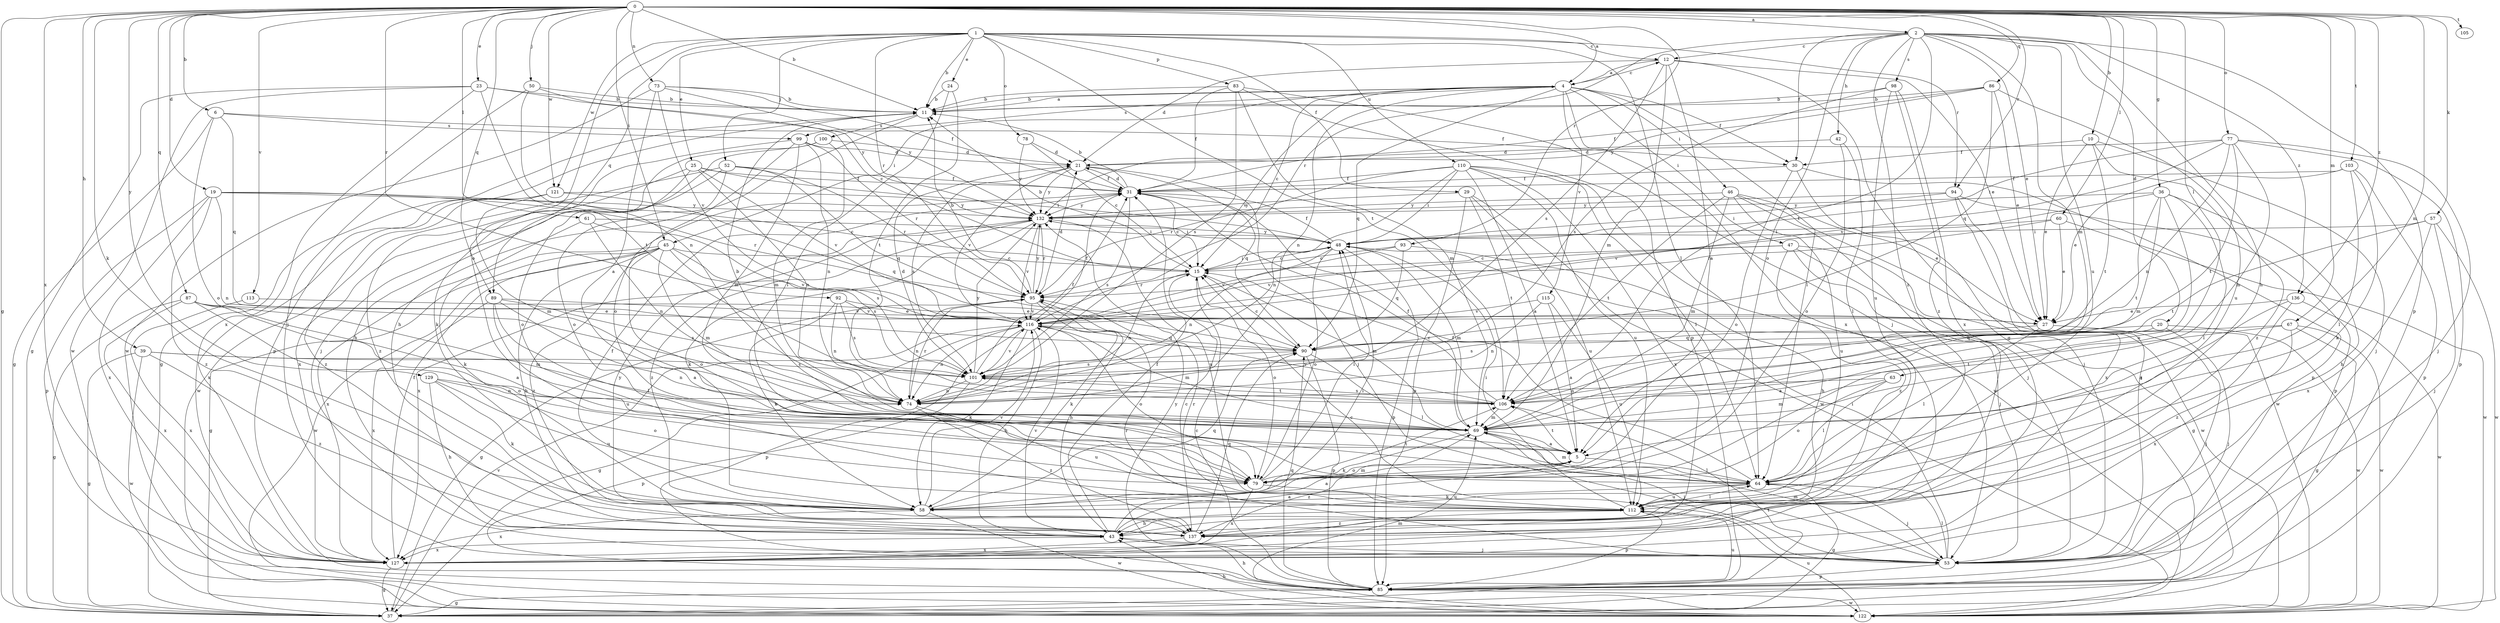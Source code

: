 strict digraph  {
0;
1;
2;
4;
5;
6;
10;
11;
12;
15;
19;
20;
21;
23;
24;
25;
27;
29;
30;
31;
36;
37;
39;
42;
43;
45;
46;
47;
48;
50;
52;
53;
57;
58;
60;
61;
63;
64;
67;
69;
73;
74;
77;
78;
79;
83;
85;
86;
87;
89;
90;
92;
93;
94;
95;
98;
99;
100;
101;
103;
105;
106;
110;
112;
113;
115;
116;
121;
122;
127;
129;
132;
136;
137;
0 -> 2  [label=a];
0 -> 4  [label=a];
0 -> 6  [label=b];
0 -> 10  [label=b];
0 -> 11  [label=b];
0 -> 19  [label=d];
0 -> 23  [label=e];
0 -> 36  [label=g];
0 -> 37  [label=g];
0 -> 39  [label=h];
0 -> 45  [label=i];
0 -> 50  [label=j];
0 -> 57  [label=k];
0 -> 58  [label=k];
0 -> 60  [label=l];
0 -> 61  [label=l];
0 -> 63  [label=l];
0 -> 67  [label=m];
0 -> 69  [label=m];
0 -> 73  [label=n];
0 -> 77  [label=o];
0 -> 86  [label=q];
0 -> 87  [label=q];
0 -> 89  [label=q];
0 -> 92  [label=r];
0 -> 93  [label=r];
0 -> 94  [label=r];
0 -> 103  [label=t];
0 -> 105  [label=t];
0 -> 113  [label=v];
0 -> 121  [label=w];
0 -> 127  [label=x];
0 -> 129  [label=y];
0 -> 136  [label=z];
1 -> 11  [label=b];
1 -> 12  [label=c];
1 -> 24  [label=e];
1 -> 25  [label=e];
1 -> 29  [label=f];
1 -> 52  [label=j];
1 -> 64  [label=l];
1 -> 78  [label=o];
1 -> 79  [label=o];
1 -> 83  [label=p];
1 -> 89  [label=q];
1 -> 94  [label=r];
1 -> 95  [label=r];
1 -> 106  [label=t];
1 -> 110  [label=u];
1 -> 121  [label=w];
2 -> 12  [label=c];
2 -> 20  [label=d];
2 -> 27  [label=e];
2 -> 30  [label=f];
2 -> 42  [label=h];
2 -> 43  [label=h];
2 -> 69  [label=m];
2 -> 79  [label=o];
2 -> 85  [label=p];
2 -> 95  [label=r];
2 -> 98  [label=s];
2 -> 106  [label=t];
2 -> 112  [label=u];
2 -> 136  [label=z];
2 -> 137  [label=z];
4 -> 11  [label=b];
4 -> 12  [label=c];
4 -> 15  [label=c];
4 -> 30  [label=f];
4 -> 45  [label=i];
4 -> 46  [label=i];
4 -> 47  [label=i];
4 -> 64  [label=l];
4 -> 74  [label=n];
4 -> 90  [label=q];
4 -> 99  [label=s];
4 -> 115  [label=v];
4 -> 116  [label=v];
4 -> 127  [label=x];
5 -> 64  [label=l];
5 -> 79  [label=o];
5 -> 106  [label=t];
5 -> 137  [label=z];
6 -> 30  [label=f];
6 -> 37  [label=g];
6 -> 79  [label=o];
6 -> 90  [label=q];
6 -> 99  [label=s];
10 -> 27  [label=e];
10 -> 30  [label=f];
10 -> 53  [label=j];
10 -> 106  [label=t];
10 -> 137  [label=z];
11 -> 4  [label=a];
11 -> 37  [label=g];
11 -> 43  [label=h];
11 -> 85  [label=p];
11 -> 100  [label=s];
12 -> 4  [label=a];
12 -> 5  [label=a];
12 -> 21  [label=d];
12 -> 27  [label=e];
12 -> 37  [label=g];
12 -> 69  [label=m];
12 -> 101  [label=s];
15 -> 11  [label=b];
15 -> 48  [label=i];
15 -> 69  [label=m];
15 -> 74  [label=n];
15 -> 79  [label=o];
15 -> 95  [label=r];
19 -> 15  [label=c];
19 -> 74  [label=n];
19 -> 85  [label=p];
19 -> 95  [label=r];
19 -> 127  [label=x];
19 -> 132  [label=y];
19 -> 137  [label=z];
20 -> 5  [label=a];
20 -> 53  [label=j];
20 -> 90  [label=q];
20 -> 122  [label=w];
21 -> 31  [label=f];
21 -> 53  [label=j];
21 -> 90  [label=q];
21 -> 101  [label=s];
21 -> 116  [label=v];
21 -> 132  [label=y];
23 -> 11  [label=b];
23 -> 37  [label=g];
23 -> 106  [label=t];
23 -> 122  [label=w];
23 -> 127  [label=x];
23 -> 132  [label=y];
24 -> 11  [label=b];
24 -> 64  [label=l];
24 -> 106  [label=t];
25 -> 31  [label=f];
25 -> 48  [label=i];
25 -> 74  [label=n];
25 -> 79  [label=o];
25 -> 116  [label=v];
25 -> 137  [label=z];
27 -> 53  [label=j];
27 -> 64  [label=l];
27 -> 101  [label=s];
29 -> 85  [label=p];
29 -> 106  [label=t];
29 -> 112  [label=u];
29 -> 122  [label=w];
29 -> 132  [label=y];
30 -> 31  [label=f];
30 -> 53  [label=j];
30 -> 79  [label=o];
30 -> 85  [label=p];
31 -> 11  [label=b];
31 -> 15  [label=c];
31 -> 21  [label=d];
31 -> 101  [label=s];
31 -> 132  [label=y];
36 -> 43  [label=h];
36 -> 64  [label=l];
36 -> 69  [label=m];
36 -> 79  [label=o];
36 -> 106  [label=t];
36 -> 116  [label=v];
36 -> 132  [label=y];
37 -> 106  [label=t];
37 -> 116  [label=v];
39 -> 37  [label=g];
39 -> 74  [label=n];
39 -> 101  [label=s];
39 -> 122  [label=w];
39 -> 137  [label=z];
42 -> 21  [label=d];
42 -> 64  [label=l];
42 -> 79  [label=o];
43 -> 5  [label=a];
43 -> 31  [label=f];
43 -> 48  [label=i];
43 -> 53  [label=j];
43 -> 116  [label=v];
43 -> 127  [label=x];
45 -> 15  [label=c];
45 -> 37  [label=g];
45 -> 43  [label=h];
45 -> 69  [label=m];
45 -> 79  [label=o];
45 -> 101  [label=s];
45 -> 116  [label=v];
45 -> 122  [label=w];
45 -> 127  [label=x];
45 -> 137  [label=z];
46 -> 27  [label=e];
46 -> 53  [label=j];
46 -> 69  [label=m];
46 -> 106  [label=t];
46 -> 112  [label=u];
46 -> 122  [label=w];
46 -> 132  [label=y];
47 -> 15  [label=c];
47 -> 37  [label=g];
47 -> 53  [label=j];
47 -> 116  [label=v];
47 -> 122  [label=w];
47 -> 137  [label=z];
48 -> 15  [label=c];
48 -> 31  [label=f];
48 -> 69  [label=m];
48 -> 74  [label=n];
48 -> 79  [label=o];
48 -> 85  [label=p];
48 -> 132  [label=y];
50 -> 11  [label=b];
50 -> 15  [label=c];
50 -> 53  [label=j];
50 -> 74  [label=n];
52 -> 31  [label=f];
52 -> 79  [label=o];
52 -> 90  [label=q];
52 -> 95  [label=r];
52 -> 122  [label=w];
52 -> 127  [label=x];
53 -> 15  [label=c];
53 -> 48  [label=i];
53 -> 64  [label=l];
53 -> 69  [label=m];
53 -> 85  [label=p];
53 -> 95  [label=r];
57 -> 48  [label=i];
57 -> 53  [label=j];
57 -> 106  [label=t];
57 -> 122  [label=w];
57 -> 127  [label=x];
58 -> 5  [label=a];
58 -> 31  [label=f];
58 -> 69  [label=m];
58 -> 90  [label=q];
58 -> 116  [label=v];
58 -> 122  [label=w];
58 -> 127  [label=x];
60 -> 27  [label=e];
60 -> 48  [label=i];
60 -> 95  [label=r];
60 -> 122  [label=w];
61 -> 48  [label=i];
61 -> 58  [label=k];
61 -> 74  [label=n];
61 -> 101  [label=s];
63 -> 64  [label=l];
63 -> 69  [label=m];
63 -> 74  [label=n];
63 -> 79  [label=o];
64 -> 31  [label=f];
64 -> 37  [label=g];
64 -> 53  [label=j];
64 -> 58  [label=k];
64 -> 69  [label=m];
64 -> 112  [label=u];
67 -> 37  [label=g];
67 -> 90  [label=q];
67 -> 106  [label=t];
67 -> 122  [label=w];
67 -> 127  [label=x];
69 -> 5  [label=a];
69 -> 11  [label=b];
69 -> 31  [label=f];
69 -> 53  [label=j];
69 -> 58  [label=k];
73 -> 5  [label=a];
73 -> 11  [label=b];
73 -> 31  [label=f];
73 -> 116  [label=v];
73 -> 122  [label=w];
73 -> 132  [label=y];
74 -> 95  [label=r];
74 -> 112  [label=u];
74 -> 137  [label=z];
77 -> 21  [label=d];
77 -> 48  [label=i];
77 -> 53  [label=j];
77 -> 69  [label=m];
77 -> 74  [label=n];
77 -> 85  [label=p];
77 -> 106  [label=t];
77 -> 116  [label=v];
78 -> 15  [label=c];
78 -> 21  [label=d];
78 -> 132  [label=y];
79 -> 48  [label=i];
79 -> 106  [label=t];
79 -> 112  [label=u];
79 -> 127  [label=x];
83 -> 11  [label=b];
83 -> 31  [label=f];
83 -> 53  [label=j];
83 -> 69  [label=m];
83 -> 85  [label=p];
83 -> 101  [label=s];
85 -> 15  [label=c];
85 -> 37  [label=g];
85 -> 43  [label=h];
85 -> 90  [label=q];
85 -> 112  [label=u];
85 -> 122  [label=w];
85 -> 132  [label=y];
86 -> 11  [label=b];
86 -> 27  [label=e];
86 -> 31  [label=f];
86 -> 90  [label=q];
86 -> 112  [label=u];
86 -> 132  [label=y];
87 -> 5  [label=a];
87 -> 27  [label=e];
87 -> 37  [label=g];
87 -> 69  [label=m];
87 -> 79  [label=o];
87 -> 127  [label=x];
89 -> 5  [label=a];
89 -> 64  [label=l];
89 -> 101  [label=s];
89 -> 112  [label=u];
89 -> 116  [label=v];
89 -> 127  [label=x];
90 -> 15  [label=c];
90 -> 64  [label=l];
90 -> 85  [label=p];
90 -> 101  [label=s];
92 -> 27  [label=e];
92 -> 58  [label=k];
92 -> 74  [label=n];
92 -> 101  [label=s];
92 -> 116  [label=v];
93 -> 15  [label=c];
93 -> 43  [label=h];
93 -> 90  [label=q];
93 -> 116  [label=v];
94 -> 48  [label=i];
94 -> 53  [label=j];
94 -> 85  [label=p];
94 -> 127  [label=x];
94 -> 132  [label=y];
95 -> 11  [label=b];
95 -> 21  [label=d];
95 -> 37  [label=g];
95 -> 43  [label=h];
95 -> 58  [label=k];
95 -> 74  [label=n];
95 -> 116  [label=v];
95 -> 132  [label=y];
98 -> 11  [label=b];
98 -> 101  [label=s];
98 -> 112  [label=u];
98 -> 127  [label=x];
98 -> 137  [label=z];
99 -> 21  [label=d];
99 -> 58  [label=k];
99 -> 69  [label=m];
99 -> 74  [label=n];
99 -> 79  [label=o];
99 -> 95  [label=r];
100 -> 21  [label=d];
100 -> 43  [label=h];
100 -> 53  [label=j];
100 -> 69  [label=m];
101 -> 21  [label=d];
101 -> 31  [label=f];
101 -> 74  [label=n];
101 -> 85  [label=p];
101 -> 106  [label=t];
101 -> 116  [label=v];
101 -> 132  [label=y];
103 -> 27  [label=e];
103 -> 31  [label=f];
103 -> 58  [label=k];
103 -> 64  [label=l];
103 -> 85  [label=p];
106 -> 15  [label=c];
106 -> 69  [label=m];
106 -> 101  [label=s];
106 -> 116  [label=v];
110 -> 5  [label=a];
110 -> 31  [label=f];
110 -> 48  [label=i];
110 -> 64  [label=l];
110 -> 74  [label=n];
110 -> 95  [label=r];
110 -> 112  [label=u];
110 -> 122  [label=w];
110 -> 127  [label=x];
112 -> 43  [label=h];
112 -> 48  [label=i];
112 -> 64  [label=l];
112 -> 85  [label=p];
112 -> 95  [label=r];
112 -> 137  [label=z];
113 -> 27  [label=e];
113 -> 127  [label=x];
115 -> 5  [label=a];
115 -> 74  [label=n];
115 -> 112  [label=u];
115 -> 116  [label=v];
116 -> 31  [label=f];
116 -> 37  [label=g];
116 -> 43  [label=h];
116 -> 58  [label=k];
116 -> 69  [label=m];
116 -> 74  [label=n];
116 -> 79  [label=o];
116 -> 85  [label=p];
116 -> 90  [label=q];
121 -> 69  [label=m];
121 -> 90  [label=q];
121 -> 127  [label=x];
121 -> 132  [label=y];
121 -> 137  [label=z];
122 -> 43  [label=h];
122 -> 69  [label=m];
122 -> 112  [label=u];
127 -> 31  [label=f];
127 -> 37  [label=g];
129 -> 43  [label=h];
129 -> 58  [label=k];
129 -> 74  [label=n];
129 -> 79  [label=o];
129 -> 112  [label=u];
132 -> 48  [label=i];
132 -> 58  [label=k];
132 -> 95  [label=r];
132 -> 112  [label=u];
132 -> 116  [label=v];
132 -> 127  [label=x];
132 -> 137  [label=z];
136 -> 5  [label=a];
136 -> 27  [label=e];
136 -> 122  [label=w];
136 -> 137  [label=z];
137 -> 15  [label=c];
137 -> 90  [label=q];
137 -> 127  [label=x];
137 -> 132  [label=y];
}
